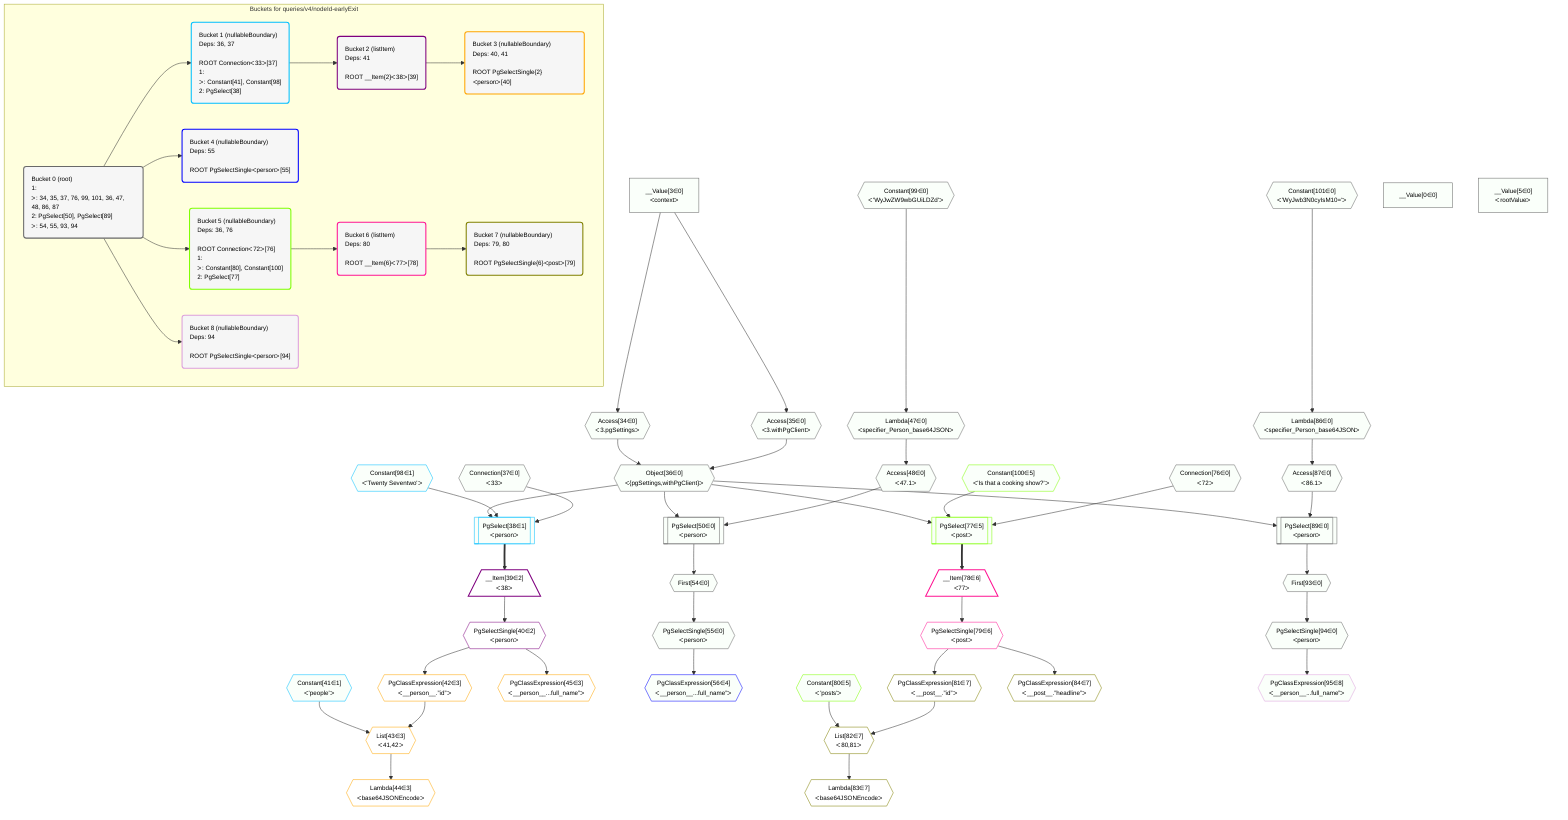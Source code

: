 %%{init: {'themeVariables': { 'fontSize': '12px'}}}%%
graph TD
    classDef path fill:#eee,stroke:#000,color:#000
    classDef plan fill:#fff,stroke-width:1px,color:#000
    classDef itemplan fill:#fff,stroke-width:2px,color:#000
    classDef unbatchedplan fill:#dff,stroke-width:1px,color:#000
    classDef sideeffectplan fill:#fcc,stroke-width:2px,color:#000
    classDef bucket fill:#f6f6f6,color:#000,stroke-width:2px,text-align:left


    %% plan dependencies
    Object36{{"Object[36∈0]<br />ᐸ{pgSettings,withPgClient}ᐳ"}}:::plan
    Access34{{"Access[34∈0]<br />ᐸ3.pgSettingsᐳ"}}:::plan
    Access35{{"Access[35∈0]<br />ᐸ3.withPgClientᐳ"}}:::plan
    Access34 & Access35 --> Object36
    PgSelect50[["PgSelect[50∈0]<br />ᐸpersonᐳ"]]:::plan
    Access48{{"Access[48∈0]<br />ᐸ47.1ᐳ"}}:::plan
    Object36 & Access48 --> PgSelect50
    PgSelect89[["PgSelect[89∈0]<br />ᐸpersonᐳ"]]:::plan
    Access87{{"Access[87∈0]<br />ᐸ86.1ᐳ"}}:::plan
    Object36 & Access87 --> PgSelect89
    __Value3["__Value[3∈0]<br />ᐸcontextᐳ"]:::plan
    __Value3 --> Access34
    __Value3 --> Access35
    Lambda47{{"Lambda[47∈0]<br />ᐸspecifier_Person_base64JSONᐳ"}}:::plan
    Constant99{{"Constant[99∈0]<br />ᐸ'WyJwZW9wbGUiLDZd'ᐳ"}}:::plan
    Constant99 --> Lambda47
    Lambda47 --> Access48
    First54{{"First[54∈0]"}}:::plan
    PgSelect50 --> First54
    PgSelectSingle55{{"PgSelectSingle[55∈0]<br />ᐸpersonᐳ"}}:::plan
    First54 --> PgSelectSingle55
    Lambda86{{"Lambda[86∈0]<br />ᐸspecifier_Person_base64JSONᐳ"}}:::plan
    Constant101{{"Constant[101∈0]<br />ᐸ'WyJwb3N0cyIsM10='ᐳ"}}:::plan
    Constant101 --> Lambda86
    Lambda86 --> Access87
    First93{{"First[93∈0]"}}:::plan
    PgSelect89 --> First93
    PgSelectSingle94{{"PgSelectSingle[94∈0]<br />ᐸpersonᐳ"}}:::plan
    First93 --> PgSelectSingle94
    __Value0["__Value[0∈0]"]:::plan
    __Value5["__Value[5∈0]<br />ᐸrootValueᐳ"]:::plan
    Connection37{{"Connection[37∈0]<br />ᐸ33ᐳ"}}:::plan
    Connection76{{"Connection[76∈0]<br />ᐸ72ᐳ"}}:::plan
    PgSelect38[["PgSelect[38∈1]<br />ᐸpersonᐳ"]]:::plan
    Constant98{{"Constant[98∈1]<br />ᐸ'Twenty Seventwo'ᐳ"}}:::plan
    Object36 & Constant98 & Connection37 --> PgSelect38
    Constant41{{"Constant[41∈1]<br />ᐸ'people'ᐳ"}}:::plan
    __Item39[/"__Item[39∈2]<br />ᐸ38ᐳ"\]:::itemplan
    PgSelect38 ==> __Item39
    PgSelectSingle40{{"PgSelectSingle[40∈2]<br />ᐸpersonᐳ"}}:::plan
    __Item39 --> PgSelectSingle40
    List43{{"List[43∈3]<br />ᐸ41,42ᐳ"}}:::plan
    PgClassExpression42{{"PgClassExpression[42∈3]<br />ᐸ__person__.”id”ᐳ"}}:::plan
    Constant41 & PgClassExpression42 --> List43
    PgSelectSingle40 --> PgClassExpression42
    Lambda44{{"Lambda[44∈3]<br />ᐸbase64JSONEncodeᐳ"}}:::plan
    List43 --> Lambda44
    PgClassExpression45{{"PgClassExpression[45∈3]<br />ᐸ__person__...full_name”ᐳ"}}:::plan
    PgSelectSingle40 --> PgClassExpression45
    PgClassExpression56{{"PgClassExpression[56∈4]<br />ᐸ__person__...full_name”ᐳ"}}:::plan
    PgSelectSingle55 --> PgClassExpression56
    PgSelect77[["PgSelect[77∈5]<br />ᐸpostᐳ"]]:::plan
    Constant100{{"Constant[100∈5]<br />ᐸ'Is that a cooking show?'ᐳ"}}:::plan
    Object36 & Constant100 & Connection76 --> PgSelect77
    Constant80{{"Constant[80∈5]<br />ᐸ'posts'ᐳ"}}:::plan
    __Item78[/"__Item[78∈6]<br />ᐸ77ᐳ"\]:::itemplan
    PgSelect77 ==> __Item78
    PgSelectSingle79{{"PgSelectSingle[79∈6]<br />ᐸpostᐳ"}}:::plan
    __Item78 --> PgSelectSingle79
    List82{{"List[82∈7]<br />ᐸ80,81ᐳ"}}:::plan
    PgClassExpression81{{"PgClassExpression[81∈7]<br />ᐸ__post__.”id”ᐳ"}}:::plan
    Constant80 & PgClassExpression81 --> List82
    PgSelectSingle79 --> PgClassExpression81
    Lambda83{{"Lambda[83∈7]<br />ᐸbase64JSONEncodeᐳ"}}:::plan
    List82 --> Lambda83
    PgClassExpression84{{"PgClassExpression[84∈7]<br />ᐸ__post__.”headline”ᐳ"}}:::plan
    PgSelectSingle79 --> PgClassExpression84
    PgClassExpression95{{"PgClassExpression[95∈8]<br />ᐸ__person__...full_name”ᐳ"}}:::plan
    PgSelectSingle94 --> PgClassExpression95

    %% define steps

    subgraph "Buckets for queries/v4/nodeId-earlyExit"
    Bucket0("Bucket 0 (root)<br />1: <br />ᐳ: 34, 35, 37, 76, 99, 101, 36, 47, 48, 86, 87<br />2: PgSelect[50], PgSelect[89]<br />ᐳ: 54, 55, 93, 94"):::bucket
    classDef bucket0 stroke:#696969
    class Bucket0,__Value0,__Value3,__Value5,Access34,Access35,Object36,Connection37,Lambda47,Access48,PgSelect50,First54,PgSelectSingle55,Connection76,Lambda86,Access87,PgSelect89,First93,PgSelectSingle94,Constant99,Constant101 bucket0
    Bucket1("Bucket 1 (nullableBoundary)<br />Deps: 36, 37<br /><br />ROOT Connectionᐸ33ᐳ[37]<br />1: <br />ᐳ: Constant[41], Constant[98]<br />2: PgSelect[38]"):::bucket
    classDef bucket1 stroke:#00bfff
    class Bucket1,PgSelect38,Constant41,Constant98 bucket1
    Bucket2("Bucket 2 (listItem)<br />Deps: 41<br /><br />ROOT __Item{2}ᐸ38ᐳ[39]"):::bucket
    classDef bucket2 stroke:#7f007f
    class Bucket2,__Item39,PgSelectSingle40 bucket2
    Bucket3("Bucket 3 (nullableBoundary)<br />Deps: 40, 41<br /><br />ROOT PgSelectSingle{2}ᐸpersonᐳ[40]"):::bucket
    classDef bucket3 stroke:#ffa500
    class Bucket3,PgClassExpression42,List43,Lambda44,PgClassExpression45 bucket3
    Bucket4("Bucket 4 (nullableBoundary)<br />Deps: 55<br /><br />ROOT PgSelectSingleᐸpersonᐳ[55]"):::bucket
    classDef bucket4 stroke:#0000ff
    class Bucket4,PgClassExpression56 bucket4
    Bucket5("Bucket 5 (nullableBoundary)<br />Deps: 36, 76<br /><br />ROOT Connectionᐸ72ᐳ[76]<br />1: <br />ᐳ: Constant[80], Constant[100]<br />2: PgSelect[77]"):::bucket
    classDef bucket5 stroke:#7fff00
    class Bucket5,PgSelect77,Constant80,Constant100 bucket5
    Bucket6("Bucket 6 (listItem)<br />Deps: 80<br /><br />ROOT __Item{6}ᐸ77ᐳ[78]"):::bucket
    classDef bucket6 stroke:#ff1493
    class Bucket6,__Item78,PgSelectSingle79 bucket6
    Bucket7("Bucket 7 (nullableBoundary)<br />Deps: 79, 80<br /><br />ROOT PgSelectSingle{6}ᐸpostᐳ[79]"):::bucket
    classDef bucket7 stroke:#808000
    class Bucket7,PgClassExpression81,List82,Lambda83,PgClassExpression84 bucket7
    Bucket8("Bucket 8 (nullableBoundary)<br />Deps: 94<br /><br />ROOT PgSelectSingleᐸpersonᐳ[94]"):::bucket
    classDef bucket8 stroke:#dda0dd
    class Bucket8,PgClassExpression95 bucket8
    Bucket0 --> Bucket1 & Bucket4 & Bucket5 & Bucket8
    Bucket1 --> Bucket2
    Bucket2 --> Bucket3
    Bucket5 --> Bucket6
    Bucket6 --> Bucket7
    classDef unary fill:#fafffa,borderWidth:8px
    class Object36,PgSelect50,PgSelect89,Access34,Access35,Lambda47,Access48,First54,PgSelectSingle55,Lambda86,Access87,First93,PgSelectSingle94,__Value0,__Value3,__Value5,Connection37,Connection76,Constant99,Constant101,PgSelect38,Constant41,Constant98,PgClassExpression56,PgSelect77,Constant80,Constant100,PgClassExpression95 unary
    end